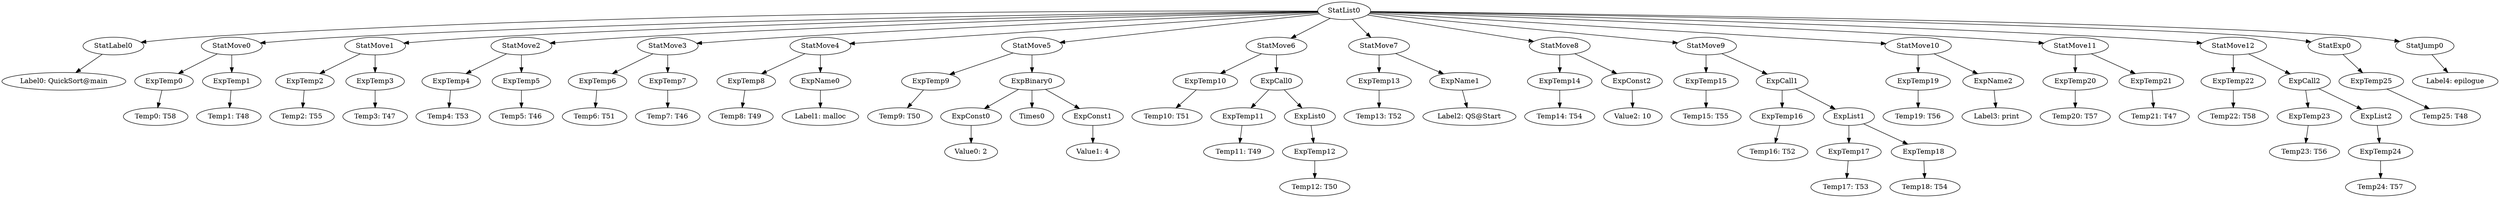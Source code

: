 digraph {
	ordering = out;
	ExpTemp25 -> "Temp25: T48";
	ExpList2 -> ExpTemp24;
	ExpTemp24 -> "Temp24: T57";
	ExpConst0 -> "Value0: 2";
	ExpTemp23 -> "Temp23: T56";
	ExpBinary0 -> ExpConst0;
	ExpBinary0 -> Times0;
	ExpBinary0 -> ExpConst1;
	ExpTemp12 -> "Temp12: T50";
	ExpTemp9 -> "Temp9: T50";
	StatMove5 -> ExpTemp9;
	StatMove5 -> ExpBinary0;
	ExpConst1 -> "Value1: 4";
	StatMove4 -> ExpTemp8;
	StatMove4 -> ExpName0;
	StatMove7 -> ExpTemp13;
	StatMove7 -> ExpName1;
	ExpList1 -> ExpTemp17;
	ExpList1 -> ExpTemp18;
	ExpTemp18 -> "Temp18: T54";
	ExpTemp8 -> "Temp8: T49";
	StatMove1 -> ExpTemp2;
	StatMove1 -> ExpTemp3;
	ExpName0 -> "Label1: malloc";
	ExpTemp4 -> "Temp4: T53";
	ExpTemp22 -> "Temp22: T58";
	StatMove3 -> ExpTemp6;
	StatMove3 -> ExpTemp7;
	StatExp0 -> ExpTemp25;
	ExpTemp11 -> "Temp11: T49";
	ExpTemp5 -> "Temp5: T46";
	ExpTemp1 -> "Temp1: T48";
	ExpTemp14 -> "Temp14: T54";
	ExpName2 -> "Label3: print";
	ExpTemp7 -> "Temp7: T46";
	ExpTemp0 -> "Temp0: T58";
	ExpTemp20 -> "Temp20: T57";
	StatList0 -> StatLabel0;
	StatList0 -> StatMove0;
	StatList0 -> StatMove1;
	StatList0 -> StatMove2;
	StatList0 -> StatMove3;
	StatList0 -> StatMove4;
	StatList0 -> StatMove5;
	StatList0 -> StatMove6;
	StatList0 -> StatMove7;
	StatList0 -> StatMove8;
	StatList0 -> StatMove9;
	StatList0 -> StatMove10;
	StatList0 -> StatMove11;
	StatList0 -> StatMove12;
	StatList0 -> StatExp0;
	StatList0 -> StatJump0;
	StatLabel0 -> "Label0: QuickSort@main";
	ExpTemp3 -> "Temp3: T47";
	ExpTemp2 -> "Temp2: T55";
	ExpTemp10 -> "Temp10: T51";
	ExpTemp6 -> "Temp6: T51";
	StatMove6 -> ExpTemp10;
	StatMove6 -> ExpCall0;
	ExpCall0 -> ExpTemp11;
	ExpCall0 -> ExpList0;
	ExpTemp21 -> "Temp21: T47";
	ExpTemp17 -> "Temp17: T53";
	ExpList0 -> ExpTemp12;
	ExpTemp13 -> "Temp13: T52";
	ExpTemp16 -> "Temp16: T52";
	ExpCall2 -> ExpTemp23;
	ExpCall2 -> ExpList2;
	StatMove10 -> ExpTemp19;
	StatMove10 -> ExpName2;
	ExpTemp15 -> "Temp15: T55";
	ExpName1 -> "Label2: QS@Start";
	StatMove0 -> ExpTemp0;
	StatMove0 -> ExpTemp1;
	StatMove8 -> ExpTemp14;
	StatMove8 -> ExpConst2;
	StatMove12 -> ExpTemp22;
	StatMove12 -> ExpCall2;
	ExpConst2 -> "Value2: 10";
	StatMove9 -> ExpTemp15;
	StatMove9 -> ExpCall1;
	StatJump0 -> "Label4: epilogue";
	ExpCall1 -> ExpTemp16;
	ExpCall1 -> ExpList1;
	StatMove2 -> ExpTemp4;
	StatMove2 -> ExpTemp5;
	ExpTemp19 -> "Temp19: T56";
	StatMove11 -> ExpTemp20;
	StatMove11 -> ExpTemp21;
}


